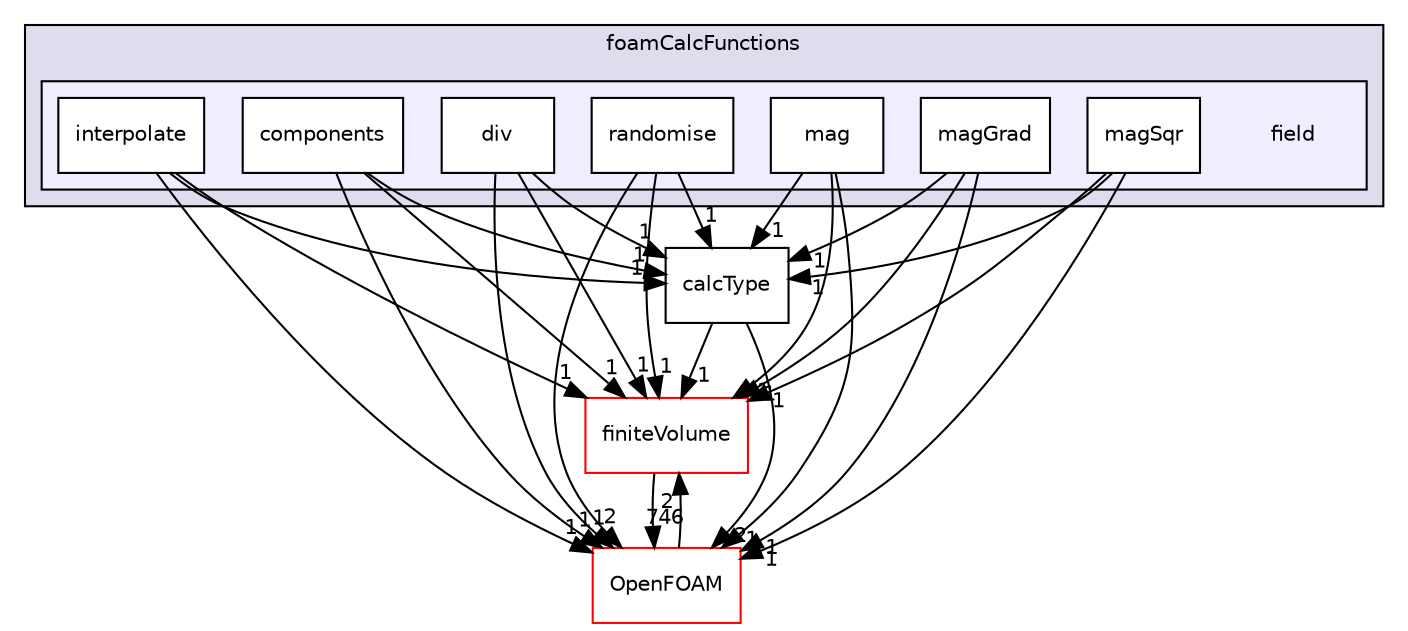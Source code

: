 digraph "src/postProcessing/foamCalcFunctions/field" {
  bgcolor=transparent;
  compound=true
  node [ fontsize="10", fontname="Helvetica"];
  edge [ labelfontsize="10", labelfontname="Helvetica"];
  subgraph clusterdir_e8edcdfe104a2a1ceea328e2145ca73e {
    graph [ bgcolor="#ddddee", pencolor="black", label="foamCalcFunctions" fontname="Helvetica", fontsize="10", URL="dir_e8edcdfe104a2a1ceea328e2145ca73e.html"]
  subgraph clusterdir_bfcb018a42f8a829ae9e479a66188d55 {
    graph [ bgcolor="#eeeeff", pencolor="black", label="" URL="dir_bfcb018a42f8a829ae9e479a66188d55.html"];
    dir_bfcb018a42f8a829ae9e479a66188d55 [shape=plaintext label="field"];
    dir_5f42a4d46308a6517778934779b723da [shape=box label="components" color="black" fillcolor="white" style="filled" URL="dir_5f42a4d46308a6517778934779b723da.html"];
    dir_c6ce3610cc58b8ed61010f3b22494ac0 [shape=box label="div" color="black" fillcolor="white" style="filled" URL="dir_c6ce3610cc58b8ed61010f3b22494ac0.html"];
    dir_3ef7eaf484849f51b9c4f1076719d17b [shape=box label="interpolate" color="black" fillcolor="white" style="filled" URL="dir_3ef7eaf484849f51b9c4f1076719d17b.html"];
    dir_cc7e32ab66a60df50dcd8712ed8cd7cf [shape=box label="mag" color="black" fillcolor="white" style="filled" URL="dir_cc7e32ab66a60df50dcd8712ed8cd7cf.html"];
    dir_bae163c868176cad6783a0178d58c7e0 [shape=box label="magGrad" color="black" fillcolor="white" style="filled" URL="dir_bae163c868176cad6783a0178d58c7e0.html"];
    dir_30c3e4a73e6c9f065c2ae54beee819e7 [shape=box label="magSqr" color="black" fillcolor="white" style="filled" URL="dir_30c3e4a73e6c9f065c2ae54beee819e7.html"];
    dir_b3079051bd095a02590c3a0b5c976e09 [shape=box label="randomise" color="black" fillcolor="white" style="filled" URL="dir_b3079051bd095a02590c3a0b5c976e09.html"];
  }
  }
  dir_9bd15774b555cf7259a6fa18f99fe99b [shape=box label="finiteVolume" color="red" URL="dir_9bd15774b555cf7259a6fa18f99fe99b.html"];
  dir_c5473ff19b20e6ec4dfe5c310b3778a8 [shape=box label="OpenFOAM" color="red" URL="dir_c5473ff19b20e6ec4dfe5c310b3778a8.html"];
  dir_8cc17f8dfc78ec3c29315950341ce9ca [shape=box label="calcType" URL="dir_8cc17f8dfc78ec3c29315950341ce9ca.html"];
  dir_3ef7eaf484849f51b9c4f1076719d17b->dir_9bd15774b555cf7259a6fa18f99fe99b [headlabel="1", labeldistance=1.5 headhref="dir_002470_000896.html"];
  dir_3ef7eaf484849f51b9c4f1076719d17b->dir_c5473ff19b20e6ec4dfe5c310b3778a8 [headlabel="1", labeldistance=1.5 headhref="dir_002470_001896.html"];
  dir_3ef7eaf484849f51b9c4f1076719d17b->dir_8cc17f8dfc78ec3c29315950341ce9ca [headlabel="1", labeldistance=1.5 headhref="dir_002470_002464.html"];
  dir_9bd15774b555cf7259a6fa18f99fe99b->dir_c5473ff19b20e6ec4dfe5c310b3778a8 [headlabel="746", labeldistance=1.5 headhref="dir_000896_001896.html"];
  dir_bae163c868176cad6783a0178d58c7e0->dir_9bd15774b555cf7259a6fa18f99fe99b [headlabel="1", labeldistance=1.5 headhref="dir_002473_000896.html"];
  dir_bae163c868176cad6783a0178d58c7e0->dir_c5473ff19b20e6ec4dfe5c310b3778a8 [headlabel="1", labeldistance=1.5 headhref="dir_002473_001896.html"];
  dir_bae163c868176cad6783a0178d58c7e0->dir_8cc17f8dfc78ec3c29315950341ce9ca [headlabel="1", labeldistance=1.5 headhref="dir_002473_002464.html"];
  dir_30c3e4a73e6c9f065c2ae54beee819e7->dir_9bd15774b555cf7259a6fa18f99fe99b [headlabel="1", labeldistance=1.5 headhref="dir_002474_000896.html"];
  dir_30c3e4a73e6c9f065c2ae54beee819e7->dir_c5473ff19b20e6ec4dfe5c310b3778a8 [headlabel="1", labeldistance=1.5 headhref="dir_002474_001896.html"];
  dir_30c3e4a73e6c9f065c2ae54beee819e7->dir_8cc17f8dfc78ec3c29315950341ce9ca [headlabel="1", labeldistance=1.5 headhref="dir_002474_002464.html"];
  dir_cc7e32ab66a60df50dcd8712ed8cd7cf->dir_9bd15774b555cf7259a6fa18f99fe99b [headlabel="1", labeldistance=1.5 headhref="dir_002471_000896.html"];
  dir_cc7e32ab66a60df50dcd8712ed8cd7cf->dir_c5473ff19b20e6ec4dfe5c310b3778a8 [headlabel="1", labeldistance=1.5 headhref="dir_002471_001896.html"];
  dir_cc7e32ab66a60df50dcd8712ed8cd7cf->dir_8cc17f8dfc78ec3c29315950341ce9ca [headlabel="1", labeldistance=1.5 headhref="dir_002471_002464.html"];
  dir_b3079051bd095a02590c3a0b5c976e09->dir_9bd15774b555cf7259a6fa18f99fe99b [headlabel="1", labeldistance=1.5 headhref="dir_002475_000896.html"];
  dir_b3079051bd095a02590c3a0b5c976e09->dir_c5473ff19b20e6ec4dfe5c310b3778a8 [headlabel="2", labeldistance=1.5 headhref="dir_002475_001896.html"];
  dir_b3079051bd095a02590c3a0b5c976e09->dir_8cc17f8dfc78ec3c29315950341ce9ca [headlabel="1", labeldistance=1.5 headhref="dir_002475_002464.html"];
  dir_c5473ff19b20e6ec4dfe5c310b3778a8->dir_9bd15774b555cf7259a6fa18f99fe99b [headlabel="2", labeldistance=1.5 headhref="dir_001896_000896.html"];
  dir_c6ce3610cc58b8ed61010f3b22494ac0->dir_9bd15774b555cf7259a6fa18f99fe99b [headlabel="1", labeldistance=1.5 headhref="dir_002467_000896.html"];
  dir_c6ce3610cc58b8ed61010f3b22494ac0->dir_c5473ff19b20e6ec4dfe5c310b3778a8 [headlabel="1", labeldistance=1.5 headhref="dir_002467_001896.html"];
  dir_c6ce3610cc58b8ed61010f3b22494ac0->dir_8cc17f8dfc78ec3c29315950341ce9ca [headlabel="1", labeldistance=1.5 headhref="dir_002467_002464.html"];
  dir_5f42a4d46308a6517778934779b723da->dir_9bd15774b555cf7259a6fa18f99fe99b [headlabel="1", labeldistance=1.5 headhref="dir_002466_000896.html"];
  dir_5f42a4d46308a6517778934779b723da->dir_c5473ff19b20e6ec4dfe5c310b3778a8 [headlabel="1", labeldistance=1.5 headhref="dir_002466_001896.html"];
  dir_5f42a4d46308a6517778934779b723da->dir_8cc17f8dfc78ec3c29315950341ce9ca [headlabel="1", labeldistance=1.5 headhref="dir_002466_002464.html"];
  dir_8cc17f8dfc78ec3c29315950341ce9ca->dir_9bd15774b555cf7259a6fa18f99fe99b [headlabel="1", labeldistance=1.5 headhref="dir_002464_000896.html"];
  dir_8cc17f8dfc78ec3c29315950341ce9ca->dir_c5473ff19b20e6ec4dfe5c310b3778a8 [headlabel="2", labeldistance=1.5 headhref="dir_002464_001896.html"];
}
